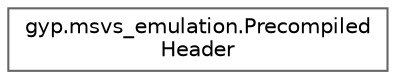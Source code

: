 digraph "Graphical Class Hierarchy"
{
 // LATEX_PDF_SIZE
  bgcolor="transparent";
  edge [fontname=Helvetica,fontsize=10,labelfontname=Helvetica,labelfontsize=10];
  node [fontname=Helvetica,fontsize=10,shape=box,height=0.2,width=0.4];
  rankdir="LR";
  Node0 [id="Node000000",label="gyp.msvs_emulation.Precompiled\lHeader",height=0.2,width=0.4,color="grey40", fillcolor="white", style="filled",URL="$classgyp_1_1msvs__emulation_1_1_precompiled_header.html",tooltip=" "];
}
